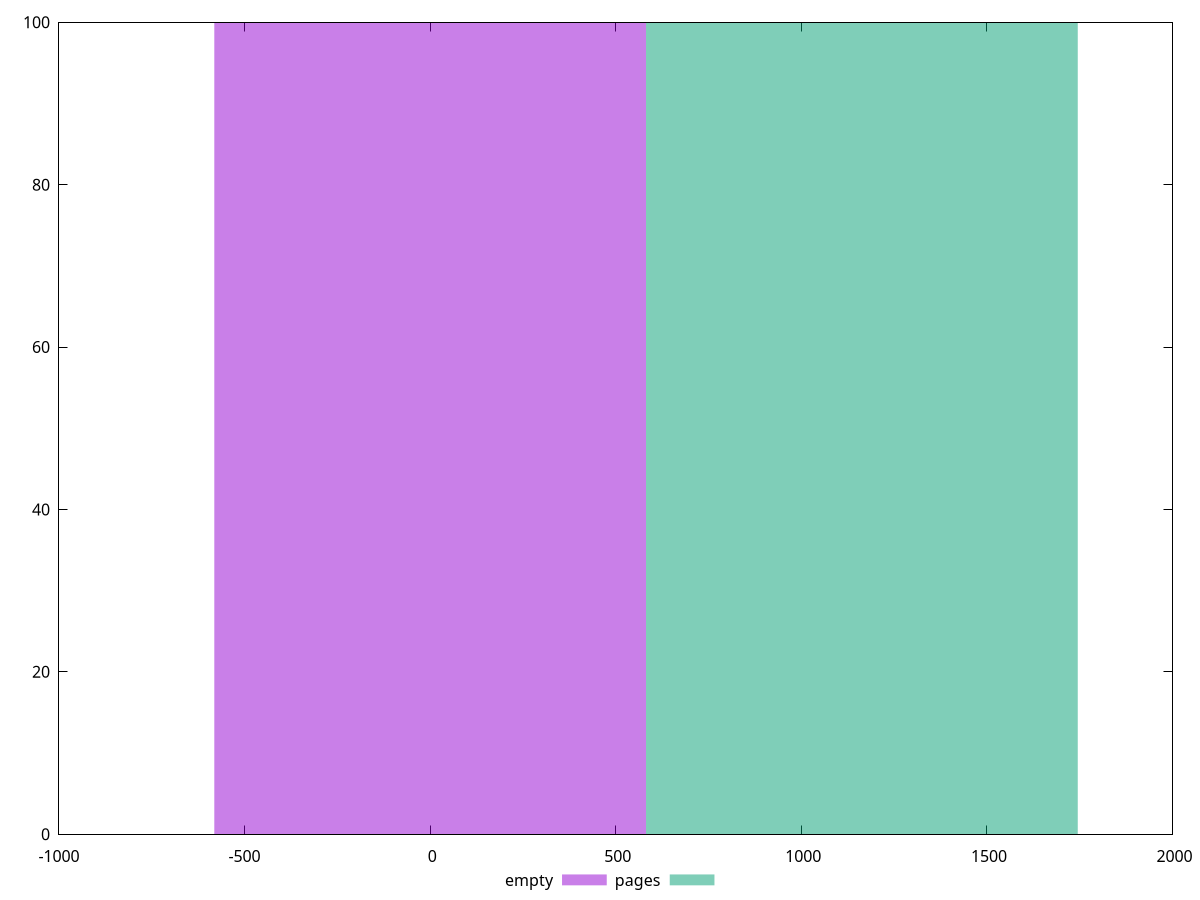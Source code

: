 reset
set terminal svg size 640, 500 enhanced background rgb 'white'
set output "report_00007_2020-12-11T15:55:29.892Z/render-blocking-resources/comparison/histogram/0_vs_1.svg"

$empty <<EOF
0 100
EOF

$pages <<EOF
1163.168393769812 100
EOF

set key outside below
set boxwidth 1163.168393769812
set yrange [0:100]
set style fill transparent solid 0.5 noborder

plot \
  $empty title "empty" with boxes, \
  $pages title "pages" with boxes, \


reset